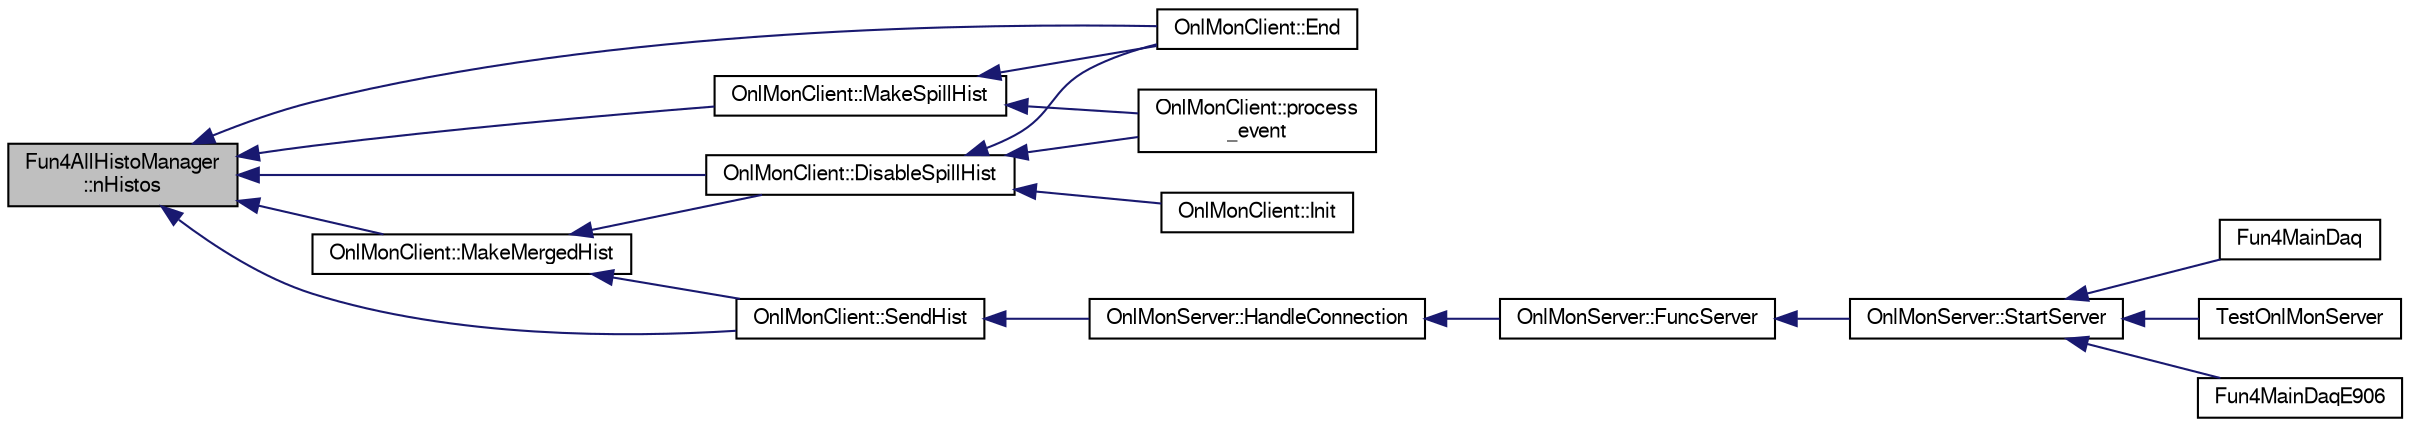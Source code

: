 digraph "Fun4AllHistoManager::nHistos"
{
  bgcolor="transparent";
  edge [fontname="FreeSans",fontsize="10",labelfontname="FreeSans",labelfontsize="10"];
  node [fontname="FreeSans",fontsize="10",shape=record];
  rankdir="LR";
  Node1 [label="Fun4AllHistoManager\l::nHistos",height=0.2,width=0.4,color="black", fillcolor="grey75", style="filled" fontcolor="black"];
  Node1 -> Node2 [dir="back",color="midnightblue",fontsize="10",style="solid",fontname="FreeSans"];
  Node2 [label="OnlMonClient::DisableSpillHist",height=0.2,width=0.4,color="black",URL="$d9/d62/classOnlMonClient.html#adf3843d78cb59c4df0a8baa454755042"];
  Node2 -> Node3 [dir="back",color="midnightblue",fontsize="10",style="solid",fontname="FreeSans"];
  Node3 [label="OnlMonClient::Init",height=0.2,width=0.4,color="black",URL="$d9/d62/classOnlMonClient.html#a91282c6ffe8d2b7787632a1ab8d6916a"];
  Node2 -> Node4 [dir="back",color="midnightblue",fontsize="10",style="solid",fontname="FreeSans"];
  Node4 [label="OnlMonClient::process\l_event",height=0.2,width=0.4,color="black",URL="$d9/d62/classOnlMonClient.html#aae8316ce9e475ceb116f375bcb07fd41"];
  Node2 -> Node5 [dir="back",color="midnightblue",fontsize="10",style="solid",fontname="FreeSans"];
  Node5 [label="OnlMonClient::End",height=0.2,width=0.4,color="black",URL="$d9/d62/classOnlMonClient.html#a8e707fd7f6a89c8af8d716bdd06eed5d",tooltip="Called at the end of all processing. "];
  Node1 -> Node5 [dir="back",color="midnightblue",fontsize="10",style="solid",fontname="FreeSans"];
  Node1 -> Node6 [dir="back",color="midnightblue",fontsize="10",style="solid",fontname="FreeSans"];
  Node6 [label="OnlMonClient::MakeMergedHist",height=0.2,width=0.4,color="black",URL="$d9/d62/classOnlMonClient.html#a5327959f5913f05de4a7bed106a66604"];
  Node6 -> Node7 [dir="back",color="midnightblue",fontsize="10",style="solid",fontname="FreeSans"];
  Node7 [label="OnlMonClient::SendHist",height=0.2,width=0.4,color="black",URL="$d9/d62/classOnlMonClient.html#a99db500a862ab027dceda35548427aa7"];
  Node7 -> Node8 [dir="back",color="midnightblue",fontsize="10",style="solid",fontname="FreeSans"];
  Node8 [label="OnlMonServer::HandleConnection",height=0.2,width=0.4,color="black",URL="$d8/d38/classOnlMonServer.html#a9693ee62bc93597159ee3afcab2e4fe3"];
  Node8 -> Node9 [dir="back",color="midnightblue",fontsize="10",style="solid",fontname="FreeSans"];
  Node9 [label="OnlMonServer::FuncServer",height=0.2,width=0.4,color="black",URL="$d8/d38/classOnlMonServer.html#a6b92b7327c6c0a063d3478cd8422e42c"];
  Node9 -> Node10 [dir="back",color="midnightblue",fontsize="10",style="solid",fontname="FreeSans"];
  Node10 [label="OnlMonServer::StartServer",height=0.2,width=0.4,color="black",URL="$d8/d38/classOnlMonServer.html#a1faba47a8f98c19d258624675f820705"];
  Node10 -> Node11 [dir="back",color="midnightblue",fontsize="10",style="solid",fontname="FreeSans"];
  Node11 [label="Fun4MainDaq",height=0.2,width=0.4,color="black",URL="$df/d6a/e1039-core_2online_2macros_2Fun4MainDaq_8C.html#ab9151bcfc5d35e7a25c9cf86fddd2bd2",tooltip="Fun4MainDaq.C: Fun4all macro to decode the MainDAQ data. "];
  Node10 -> Node12 [dir="back",color="midnightblue",fontsize="10",style="solid",fontname="FreeSans"];
  Node12 [label="TestOnlMonServer",height=0.2,width=0.4,color="black",URL="$df/d6a/e1039-core_2online_2macros_2Fun4MainDaq_8C.html#a92136f391f9569a6c6c1c81dcb9679df"];
  Node10 -> Node13 [dir="back",color="midnightblue",fontsize="10",style="solid",fontname="FreeSans"];
  Node13 [label="Fun4MainDaqE906",height=0.2,width=0.4,color="black",URL="$d1/d6b/Fun4MainDaqE906_8C.html#a3617355b5c033a5635408b1cd8c29c35",tooltip="Fun4MainDaq.C: Fun4all macro to decode the MainDAQ data. "];
  Node6 -> Node2 [dir="back",color="midnightblue",fontsize="10",style="solid",fontname="FreeSans"];
  Node1 -> Node14 [dir="back",color="midnightblue",fontsize="10",style="solid",fontname="FreeSans"];
  Node14 [label="OnlMonClient::MakeSpillHist",height=0.2,width=0.4,color="black",URL="$d9/d62/classOnlMonClient.html#a2da49730f4fe278a8f85d80eb3b8d3c7"];
  Node14 -> Node4 [dir="back",color="midnightblue",fontsize="10",style="solid",fontname="FreeSans"];
  Node14 -> Node5 [dir="back",color="midnightblue",fontsize="10",style="solid",fontname="FreeSans"];
  Node1 -> Node7 [dir="back",color="midnightblue",fontsize="10",style="solid",fontname="FreeSans"];
}
